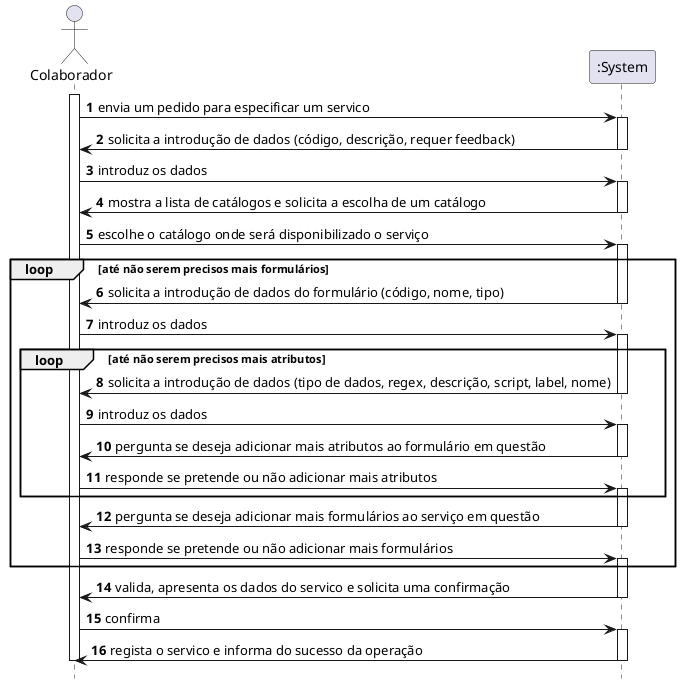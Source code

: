 @startuml
autonumber
hide footbox

actor "Colaborador" as CL
participant ":System" as SYST

activate CL

CL -> SYST : envia um pedido para especificar um servico
activate SYST
SYST -> CL : solicita a introdução de dados (código, descrição, requer feedback)
deactivate SYST

CL -> SYST : introduz os dados
activate SYST

SYST -> CL : mostra a lista de catálogos e solicita a escolha de um catálogo
deactivate SYST

CL -> SYST : escolhe o catálogo onde será disponibilizado o serviço
activate SYST

loop até não serem precisos mais formulários
SYST -> CL : solicita a introdução de dados do formulário (código, nome, tipo)
deactivate SYST

CL -> SYST : introduz os dados
activate SYST

loop até não serem precisos mais atributos
SYST -> CL : solicita a introdução de dados (tipo de dados, regex, descrição, script, label, nome)
deactivate SYST

CL -> SYST : introduz os dados
activate SYST

SYST -> CL : pergunta se deseja adicionar mais atributos ao formulário em questão
deactivate SYST

CL -> SYST : responde se pretende ou não adicionar mais atributos
activate SYST
end

SYST -> CL : pergunta se deseja adicionar mais formulários ao serviço em questão
deactivate SYST

CL -> SYST : responde se pretende ou não adicionar mais formulários
activate SYST
end

SYST -> CL : valida, apresenta os dados do servico e solicita uma confirmação
deactivate SYST

CL -> SYST : confirma
activate SYST
SYST -> CL : regista o servico e informa do sucesso da operação
deactivate SYST

deactivate CL

@enduml